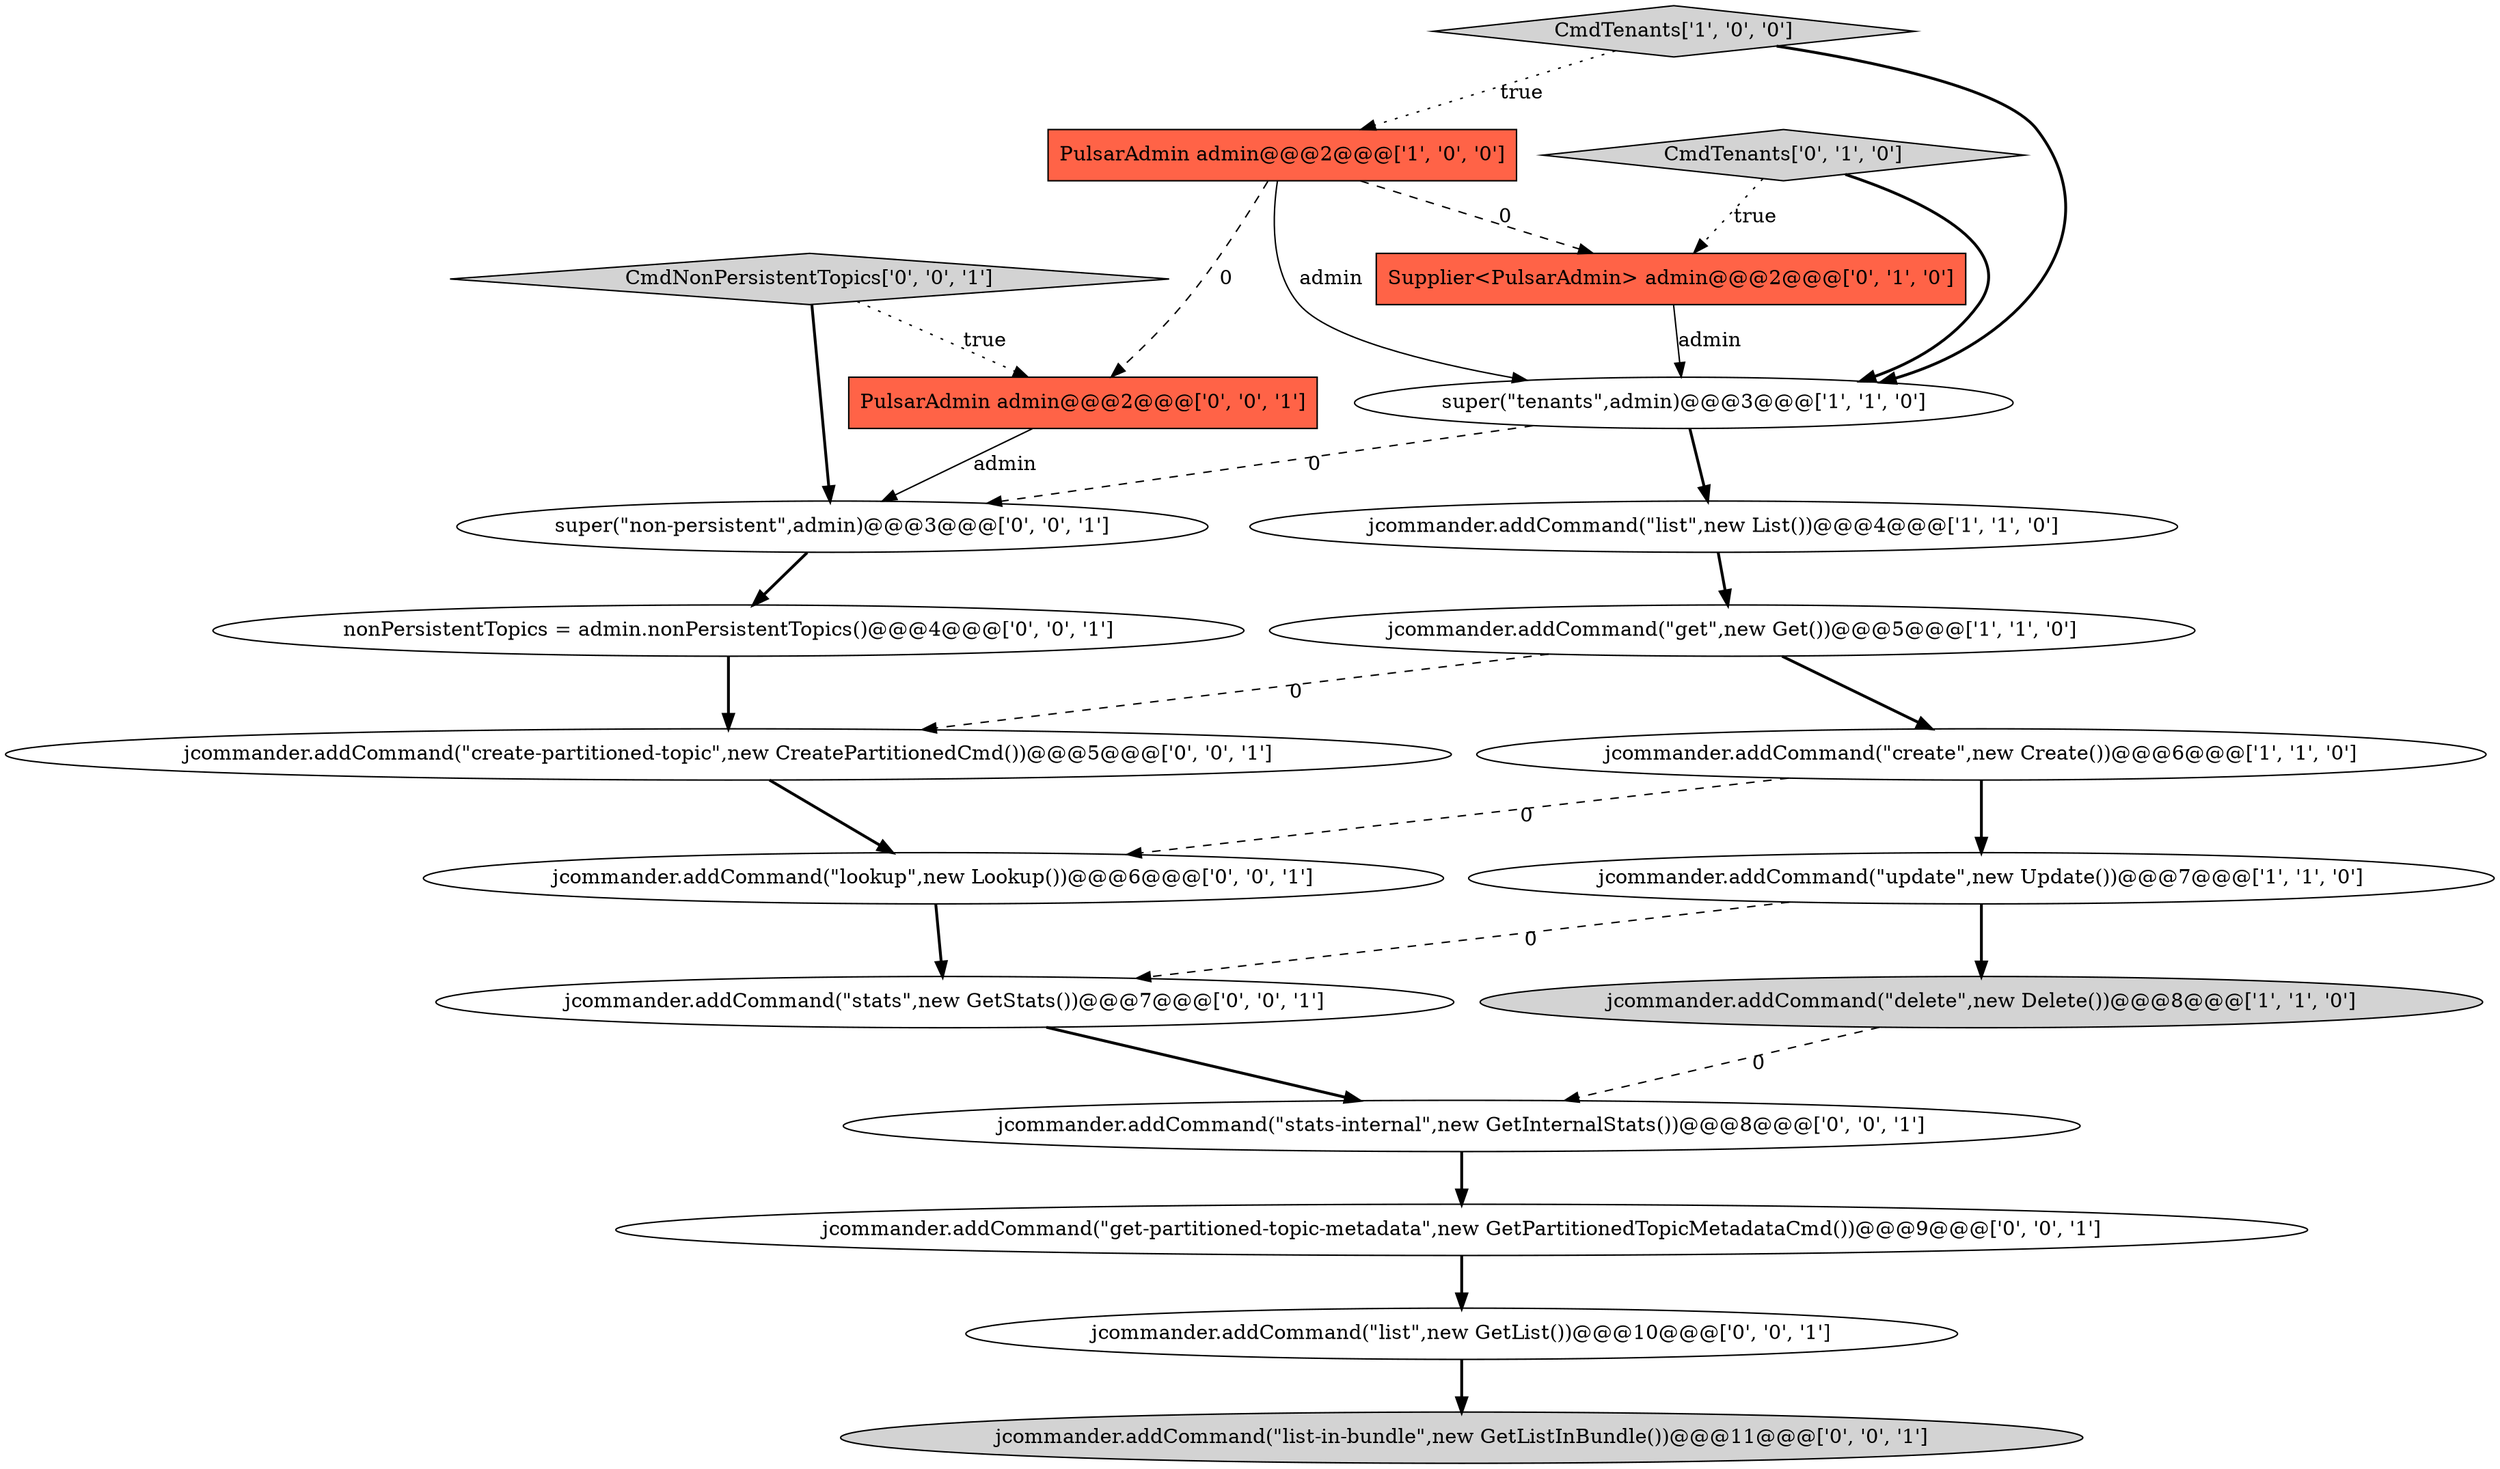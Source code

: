 digraph {
7 [style = filled, label = "jcommander.addCommand(\"create\",new Create())@@@6@@@['1', '1', '0']", fillcolor = white, shape = ellipse image = "AAA0AAABBB1BBB"];
14 [style = filled, label = "nonPersistentTopics = admin.nonPersistentTopics()@@@4@@@['0', '0', '1']", fillcolor = white, shape = ellipse image = "AAA0AAABBB3BBB"];
2 [style = filled, label = "CmdTenants['1', '0', '0']", fillcolor = lightgray, shape = diamond image = "AAA0AAABBB1BBB"];
16 [style = filled, label = "jcommander.addCommand(\"list-in-bundle\",new GetListInBundle())@@@11@@@['0', '0', '1']", fillcolor = lightgray, shape = ellipse image = "AAA0AAABBB3BBB"];
4 [style = filled, label = "jcommander.addCommand(\"update\",new Update())@@@7@@@['1', '1', '0']", fillcolor = white, shape = ellipse image = "AAA0AAABBB1BBB"];
3 [style = filled, label = "PulsarAdmin admin@@@2@@@['1', '0', '0']", fillcolor = tomato, shape = box image = "AAA1AAABBB1BBB"];
9 [style = filled, label = "CmdTenants['0', '1', '0']", fillcolor = lightgray, shape = diamond image = "AAA0AAABBB2BBB"];
11 [style = filled, label = "jcommander.addCommand(\"stats-internal\",new GetInternalStats())@@@8@@@['0', '0', '1']", fillcolor = white, shape = ellipse image = "AAA0AAABBB3BBB"];
15 [style = filled, label = "jcommander.addCommand(\"list\",new GetList())@@@10@@@['0', '0', '1']", fillcolor = white, shape = ellipse image = "AAA0AAABBB3BBB"];
20 [style = filled, label = "super(\"non-persistent\",admin)@@@3@@@['0', '0', '1']", fillcolor = white, shape = ellipse image = "AAA0AAABBB3BBB"];
0 [style = filled, label = "jcommander.addCommand(\"delete\",new Delete())@@@8@@@['1', '1', '0']", fillcolor = lightgray, shape = ellipse image = "AAA0AAABBB1BBB"];
6 [style = filled, label = "jcommander.addCommand(\"list\",new List())@@@4@@@['1', '1', '0']", fillcolor = white, shape = ellipse image = "AAA0AAABBB1BBB"];
19 [style = filled, label = "CmdNonPersistentTopics['0', '0', '1']", fillcolor = lightgray, shape = diamond image = "AAA0AAABBB3BBB"];
5 [style = filled, label = "super(\"tenants\",admin)@@@3@@@['1', '1', '0']", fillcolor = white, shape = ellipse image = "AAA0AAABBB1BBB"];
12 [style = filled, label = "jcommander.addCommand(\"get-partitioned-topic-metadata\",new GetPartitionedTopicMetadataCmd())@@@9@@@['0', '0', '1']", fillcolor = white, shape = ellipse image = "AAA0AAABBB3BBB"];
18 [style = filled, label = "jcommander.addCommand(\"create-partitioned-topic\",new CreatePartitionedCmd())@@@5@@@['0', '0', '1']", fillcolor = white, shape = ellipse image = "AAA0AAABBB3BBB"];
1 [style = filled, label = "jcommander.addCommand(\"get\",new Get())@@@5@@@['1', '1', '0']", fillcolor = white, shape = ellipse image = "AAA0AAABBB1BBB"];
13 [style = filled, label = "PulsarAdmin admin@@@2@@@['0', '0', '1']", fillcolor = tomato, shape = box image = "AAA0AAABBB3BBB"];
17 [style = filled, label = "jcommander.addCommand(\"lookup\",new Lookup())@@@6@@@['0', '0', '1']", fillcolor = white, shape = ellipse image = "AAA0AAABBB3BBB"];
8 [style = filled, label = "Supplier<PulsarAdmin> admin@@@2@@@['0', '1', '0']", fillcolor = tomato, shape = box image = "AAA1AAABBB2BBB"];
10 [style = filled, label = "jcommander.addCommand(\"stats\",new GetStats())@@@7@@@['0', '0', '1']", fillcolor = white, shape = ellipse image = "AAA0AAABBB3BBB"];
2->3 [style = dotted, label="true"];
17->10 [style = bold, label=""];
7->17 [style = dashed, label="0"];
19->20 [style = bold, label=""];
12->15 [style = bold, label=""];
18->17 [style = bold, label=""];
8->5 [style = solid, label="admin"];
20->14 [style = bold, label=""];
11->12 [style = bold, label=""];
19->13 [style = dotted, label="true"];
1->18 [style = dashed, label="0"];
7->4 [style = bold, label=""];
0->11 [style = dashed, label="0"];
15->16 [style = bold, label=""];
3->13 [style = dashed, label="0"];
1->7 [style = bold, label=""];
4->0 [style = bold, label=""];
5->20 [style = dashed, label="0"];
9->8 [style = dotted, label="true"];
6->1 [style = bold, label=""];
3->5 [style = solid, label="admin"];
5->6 [style = bold, label=""];
9->5 [style = bold, label=""];
3->8 [style = dashed, label="0"];
14->18 [style = bold, label=""];
4->10 [style = dashed, label="0"];
13->20 [style = solid, label="admin"];
2->5 [style = bold, label=""];
10->11 [style = bold, label=""];
}
